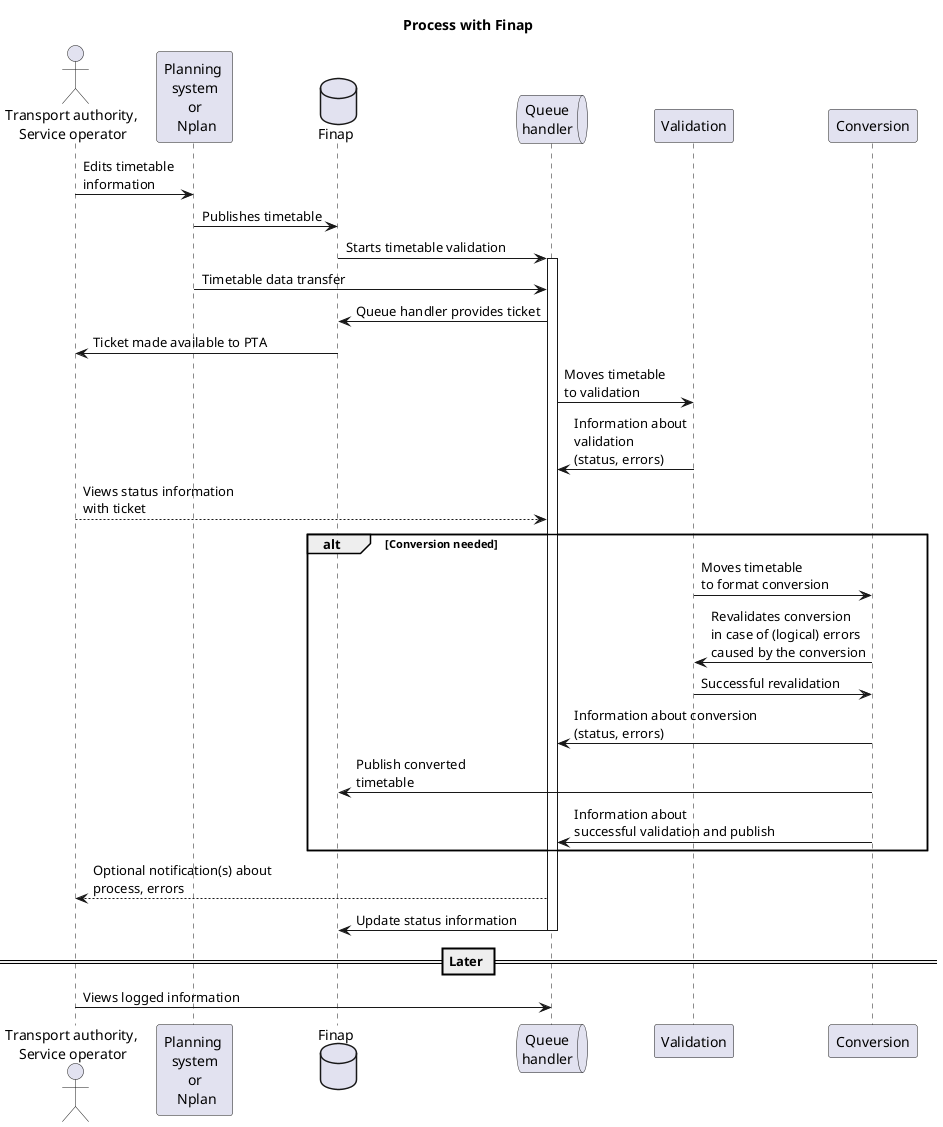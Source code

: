 @startuml Validation process (finap)

title "Process with Finap"
actor "Transport authority, \nService operator" as TA 
participant "Planning \nsystem\nor\n Nplan" as PS 
database "Finap" as finap
queue "Queue\nhandler" as queue 
participant "Validation" as validation 
participant "Conversion" as conversion 

TA -> PS : Edits timetable \ninformation
PS -> finap : Publishes timetable 
finap -> queue : Starts timetable validation
activate queue
PS -> queue : Timetable data transfer
queue -> finap : Queue handler provides ticket
finap -> TA : Ticket made available to PTA
queue -> validation : Moves timetable \nto validation
validation -> queue : Information about\nvalidation\n(status, errors)
TA --> queue : Views status information \nwith ticket
alt Conversion needed
validation -> conversion : Moves timetable \nto format conversion
conversion -> validation : Revalidates conversion\nin case of (logical) errors\ncaused by the conversion
validation -> conversion : Successful revalidation
conversion -> queue : Information about conversion\n(status, errors)
conversion -> finap : Publish converted\ntimetable
conversion -> queue : Information about \nsuccessful validation and publish
end
queue --> TA : Optional notification(s) about \nprocess, errors
queue -> finap : Update status information
deactivate queue
== Later ==
TA -> queue : Views logged information

@enduml
